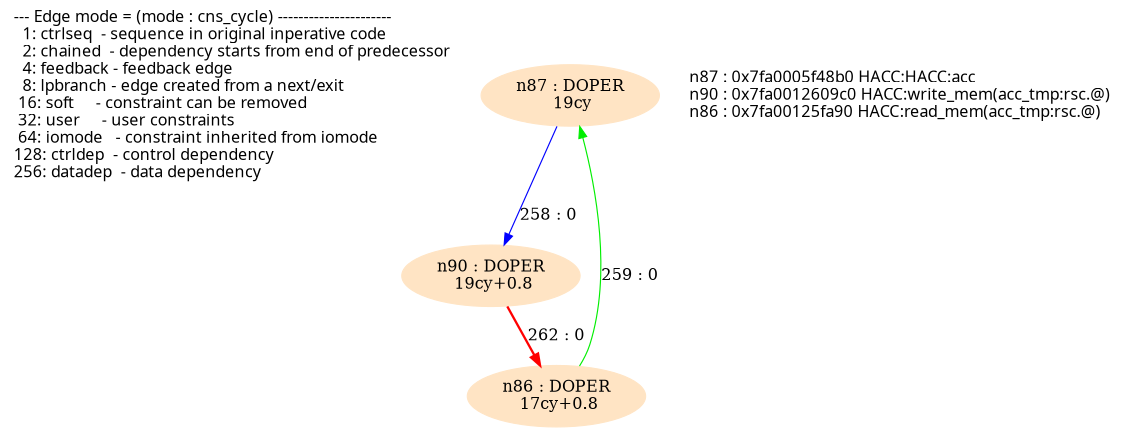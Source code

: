 digraph G {
  size="7.5,10"; center=true; ratio=auto;
  m1[fontname=Fixed,labeljust=left,label="--- Edge mode = (mode : cns_cycle) ----------------------\l  1: ctrlseq  - sequence in original inperative code     \l  2: chained  - dependency starts from end of predecessor\l  4: feedback - feedback edge                            \l  8: lpbranch - edge created from a next/exit            \l 16: soft     - constraint can be removed                \l 32: user     - user constraints                         \l 64: iomode   - constraint inherited from iomode         \l128: ctrldep  - control dependency                       \l256: datadep  - data dependency                          \l",shape=none];
  n87[label="n87 : DOPER\n 19cy\n",shape=ellipse,style=filled,color=bisque];
  n90[label="n90 : DOPER\n 19cy+0.8\n",shape=ellipse,style=filled,color=bisque];
  n86[label="n86 : DOPER\n 17cy+0.8\n",shape=ellipse,style=filled,color=bisque];
  m2[fontname=Fixed,labeljust=left,label="n87 : 0x7fa0005f48b0 HACC:HACC:acc\ln90 : 0x7fa0012609c0 HACC:write_mem(acc_tmp:rsc.@)\ln86 : 0x7fa00125fa90 HACC:read_mem(acc_tmp:rsc.@)\l",shape=none];
  n87 -> n90[label="258 : 0",color=blue];
  n86 -> n87[label="259 : 0",color=green2];
  n90 -> n86[label="262 : 0",color=red, style=bold];
}

